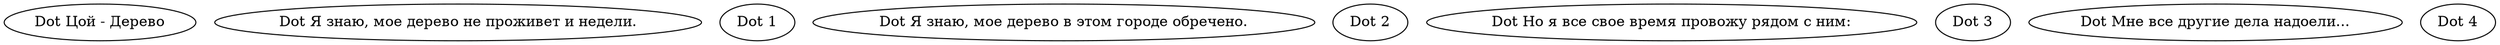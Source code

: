 // The TreeSong Table
digraph {
	x [label="Dot Цой - Дерево"]
	a [label="Dot Я знаю, мое дерево не проживет и недели."]
	b [label="Dot 1"]
	c [label="Dot Я знаю, мое дерево в этом городе обречено."]
	d [label="Dot 2"]
	e [label="Dot Но я все свое время провожу рядом с ним:"]
	f [label="Dot 3"]
	g [label="Dot Мне все другие дела надоели..."]
	h [label="Dot 4"]
}
